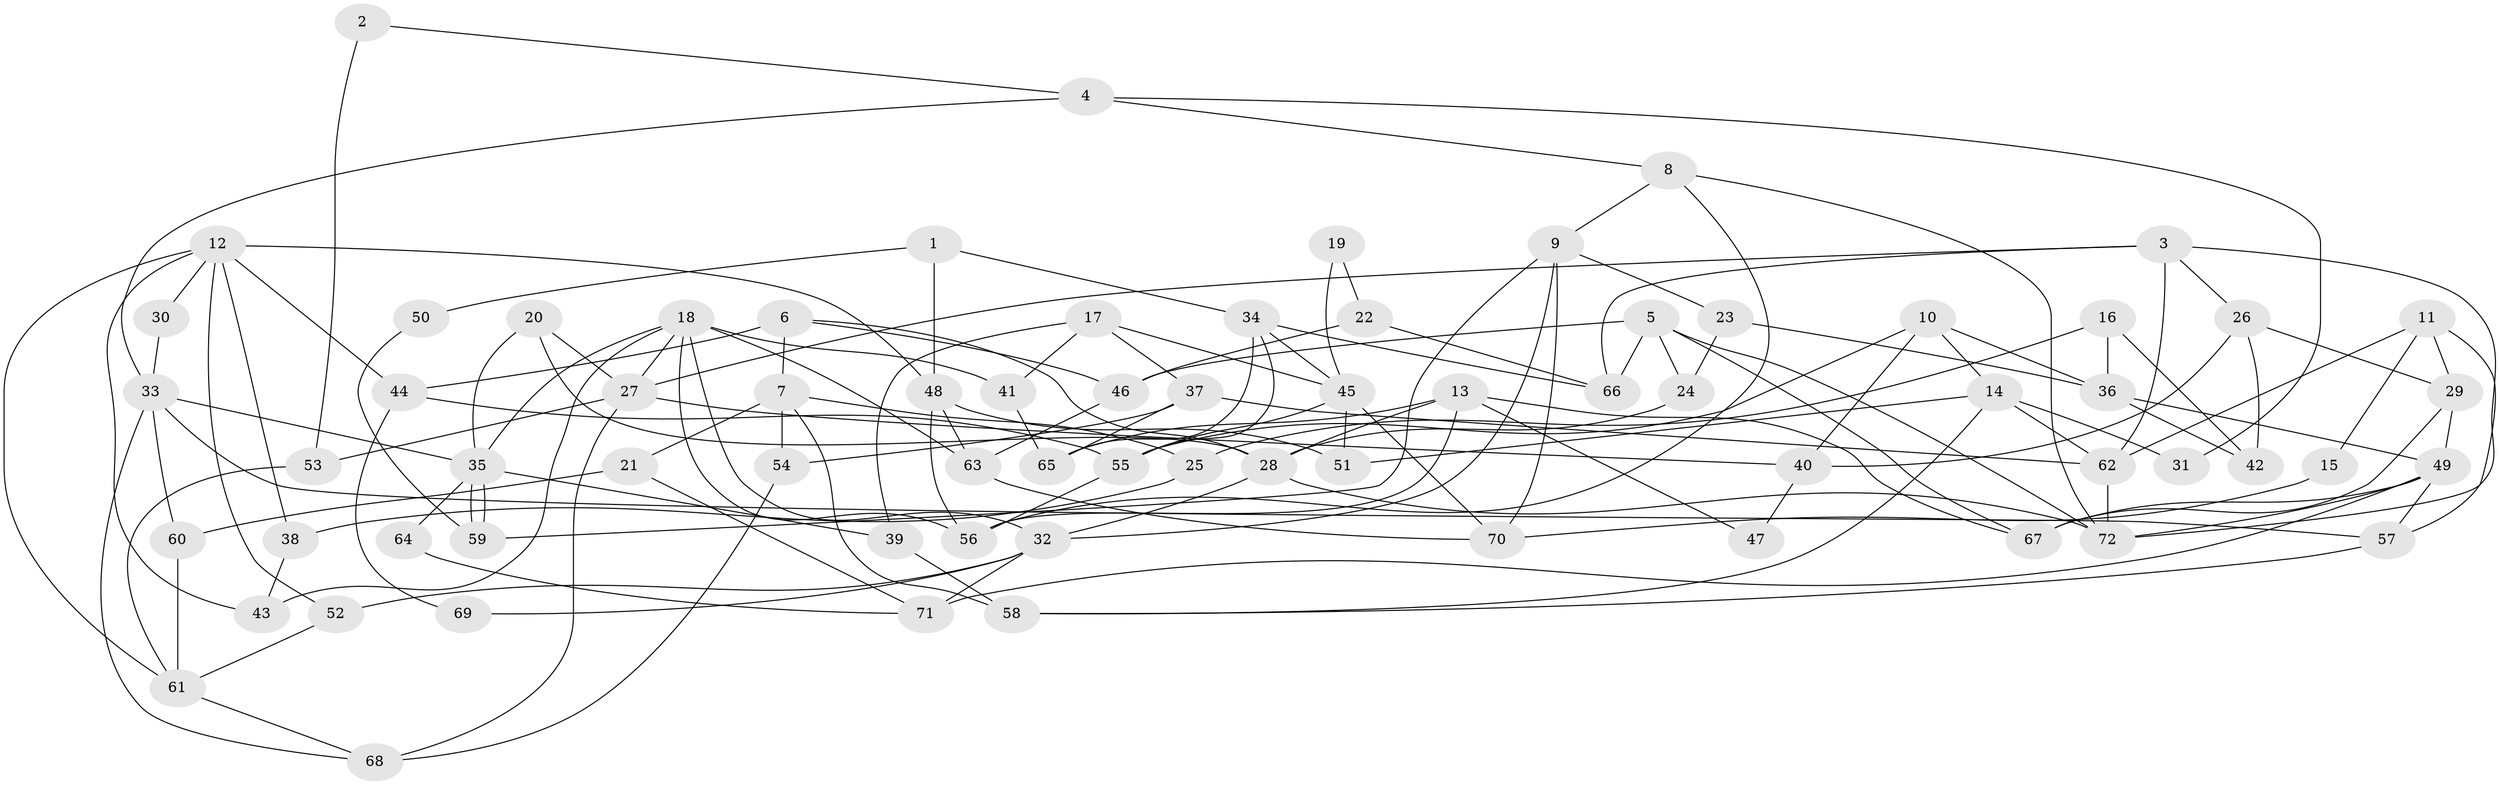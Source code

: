 // coarse degree distribution, {3: 0.25, 7: 0.09090909090909091, 4: 0.20454545454545456, 6: 0.13636363636363635, 8: 0.09090909090909091, 5: 0.11363636363636363, 9: 0.045454545454545456, 2: 0.045454545454545456, 10: 0.022727272727272728}
// Generated by graph-tools (version 1.1) at 2025/52/02/27/25 19:52:07]
// undirected, 72 vertices, 144 edges
graph export_dot {
graph [start="1"]
  node [color=gray90,style=filled];
  1;
  2;
  3;
  4;
  5;
  6;
  7;
  8;
  9;
  10;
  11;
  12;
  13;
  14;
  15;
  16;
  17;
  18;
  19;
  20;
  21;
  22;
  23;
  24;
  25;
  26;
  27;
  28;
  29;
  30;
  31;
  32;
  33;
  34;
  35;
  36;
  37;
  38;
  39;
  40;
  41;
  42;
  43;
  44;
  45;
  46;
  47;
  48;
  49;
  50;
  51;
  52;
  53;
  54;
  55;
  56;
  57;
  58;
  59;
  60;
  61;
  62;
  63;
  64;
  65;
  66;
  67;
  68;
  69;
  70;
  71;
  72;
  1 -- 48;
  1 -- 34;
  1 -- 50;
  2 -- 53;
  2 -- 4;
  3 -- 27;
  3 -- 62;
  3 -- 26;
  3 -- 66;
  3 -- 72;
  4 -- 8;
  4 -- 33;
  4 -- 31;
  5 -- 66;
  5 -- 67;
  5 -- 24;
  5 -- 46;
  5 -- 72;
  6 -- 46;
  6 -- 28;
  6 -- 7;
  6 -- 44;
  7 -- 54;
  7 -- 21;
  7 -- 25;
  7 -- 58;
  8 -- 72;
  8 -- 9;
  8 -- 56;
  9 -- 23;
  9 -- 32;
  9 -- 59;
  9 -- 70;
  10 -- 40;
  10 -- 55;
  10 -- 14;
  10 -- 36;
  11 -- 29;
  11 -- 62;
  11 -- 15;
  11 -- 57;
  12 -- 61;
  12 -- 52;
  12 -- 30;
  12 -- 38;
  12 -- 43;
  12 -- 44;
  12 -- 48;
  13 -- 65;
  13 -- 56;
  13 -- 28;
  13 -- 47;
  13 -- 67;
  14 -- 58;
  14 -- 31;
  14 -- 51;
  14 -- 62;
  15 -- 70;
  16 -- 36;
  16 -- 25;
  16 -- 42;
  17 -- 37;
  17 -- 45;
  17 -- 39;
  17 -- 41;
  18 -- 35;
  18 -- 63;
  18 -- 27;
  18 -- 32;
  18 -- 41;
  18 -- 43;
  18 -- 56;
  19 -- 22;
  19 -- 45;
  20 -- 35;
  20 -- 28;
  20 -- 27;
  21 -- 71;
  21 -- 60;
  22 -- 66;
  22 -- 46;
  23 -- 36;
  23 -- 24;
  24 -- 28;
  25 -- 38;
  26 -- 29;
  26 -- 40;
  26 -- 42;
  27 -- 40;
  27 -- 53;
  27 -- 68;
  28 -- 72;
  28 -- 32;
  29 -- 49;
  29 -- 67;
  30 -- 33;
  32 -- 52;
  32 -- 69;
  32 -- 71;
  33 -- 57;
  33 -- 35;
  33 -- 60;
  33 -- 68;
  34 -- 45;
  34 -- 55;
  34 -- 65;
  34 -- 66;
  35 -- 59;
  35 -- 59;
  35 -- 39;
  35 -- 64;
  36 -- 42;
  36 -- 49;
  37 -- 65;
  37 -- 62;
  37 -- 54;
  38 -- 43;
  39 -- 58;
  40 -- 47;
  41 -- 65;
  44 -- 55;
  44 -- 69;
  45 -- 51;
  45 -- 55;
  45 -- 70;
  46 -- 63;
  48 -- 56;
  48 -- 51;
  48 -- 63;
  49 -- 72;
  49 -- 57;
  49 -- 67;
  49 -- 71;
  50 -- 59;
  52 -- 61;
  53 -- 61;
  54 -- 68;
  55 -- 56;
  57 -- 58;
  60 -- 61;
  61 -- 68;
  62 -- 72;
  63 -- 70;
  64 -- 71;
}
